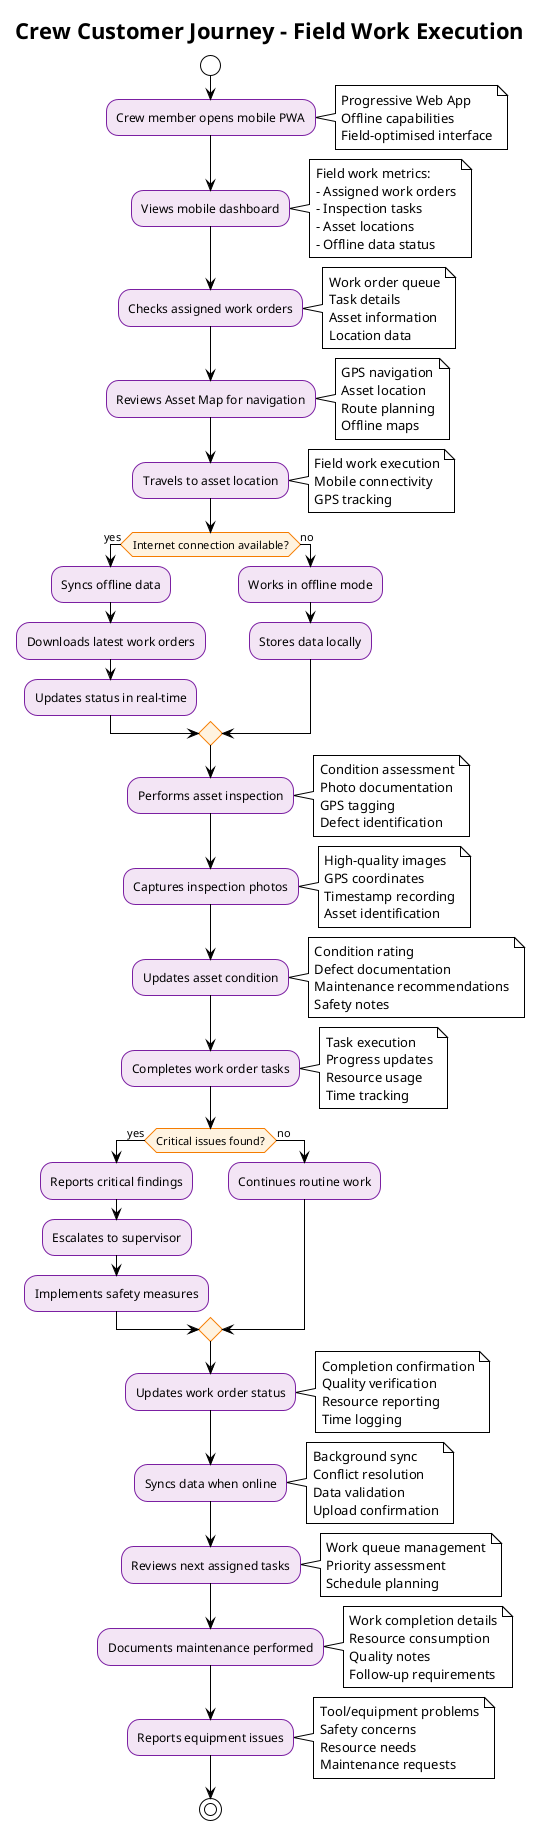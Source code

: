 @startuml Crew Customer Journey
!theme plain
skinparam backgroundColor #FFFFFF
skinparam activity {
  BackgroundColor #F3E5F5
  BorderColor #7B1FA2
  FontColor #000000
}
skinparam activityDiamond {
  BackgroundColor #FFF3E0
  BorderColor #F57C00
  FontColor #000000
}

title Crew Customer Journey - Field Work Execution

start

:Crew member opens mobile PWA;
note right: Progressive Web App\nOffline capabilities\nField-optimised interface

:Views mobile dashboard;
note right: Field work metrics:\n- Assigned work orders\n- Inspection tasks\n- Asset locations\n- Offline data status

:Checks assigned work orders;
note right: Work order queue\nTask details\nAsset information\nLocation data

:Reviews Asset Map for navigation;
note right: GPS navigation\nAsset location\nRoute planning\nOffline maps

:Travels to asset location;
note right: Field work execution\nMobile connectivity\nGPS tracking

if (Internet connection available?) then (yes)
  :Syncs offline data;
  :Downloads latest work orders;
  :Updates status in real-time;
else (no)
  :Works in offline mode;
  :Stores data locally;
endif

:Performs asset inspection;
note right: Condition assessment\nPhoto documentation\nGPS tagging\nDefect identification

:Captures inspection photos;
note right: High-quality images\nGPS coordinates\nTimestamp recording\nAsset identification

:Updates asset condition;
note right: Condition rating\nDefect documentation\nMaintenance recommendations\nSafety notes

:Completes work order tasks;
note right: Task execution\nProgress updates\nResource usage\nTime tracking

if (Critical issues found?) then (yes)
  :Reports critical findings;
  :Escalates to supervisor;
  :Implements safety measures;
else (no)
  :Continues routine work;
endif

:Updates work order status;
note right: Completion confirmation\nQuality verification\nResource reporting\nTime logging

:Syncs data when online;
note right: Background sync\nConflict resolution\nData validation\nUpload confirmation

:Reviews next assigned tasks;
note right: Work queue management\nPriority assessment\nSchedule planning

:Documents maintenance performed;
note right: Work completion details\nResource consumption\nQuality notes\nFollow-up requirements

:Reports equipment issues;
note right: Tool/equipment problems\nSafety concerns\nResource needs\nMaintenance requests

stop

@enduml
